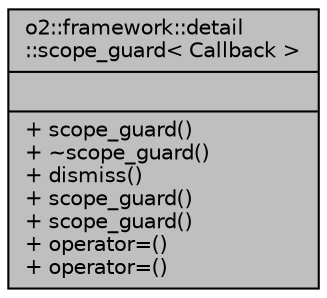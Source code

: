 digraph "o2::framework::detail::scope_guard&lt; Callback &gt;"
{
 // INTERACTIVE_SVG=YES
  bgcolor="transparent";
  edge [fontname="Helvetica",fontsize="10",labelfontname="Helvetica",labelfontsize="10"];
  node [fontname="Helvetica",fontsize="10",shape=record];
  Node1 [label="{o2::framework::detail\l::scope_guard\< Callback \>\n||+ scope_guard()\l+ ~scope_guard()\l+ dismiss()\l+ scope_guard()\l+ scope_guard()\l+ operator=()\l+ operator=()\l}",height=0.2,width=0.4,color="black", fillcolor="grey75", style="filled", fontcolor="black"];
}
